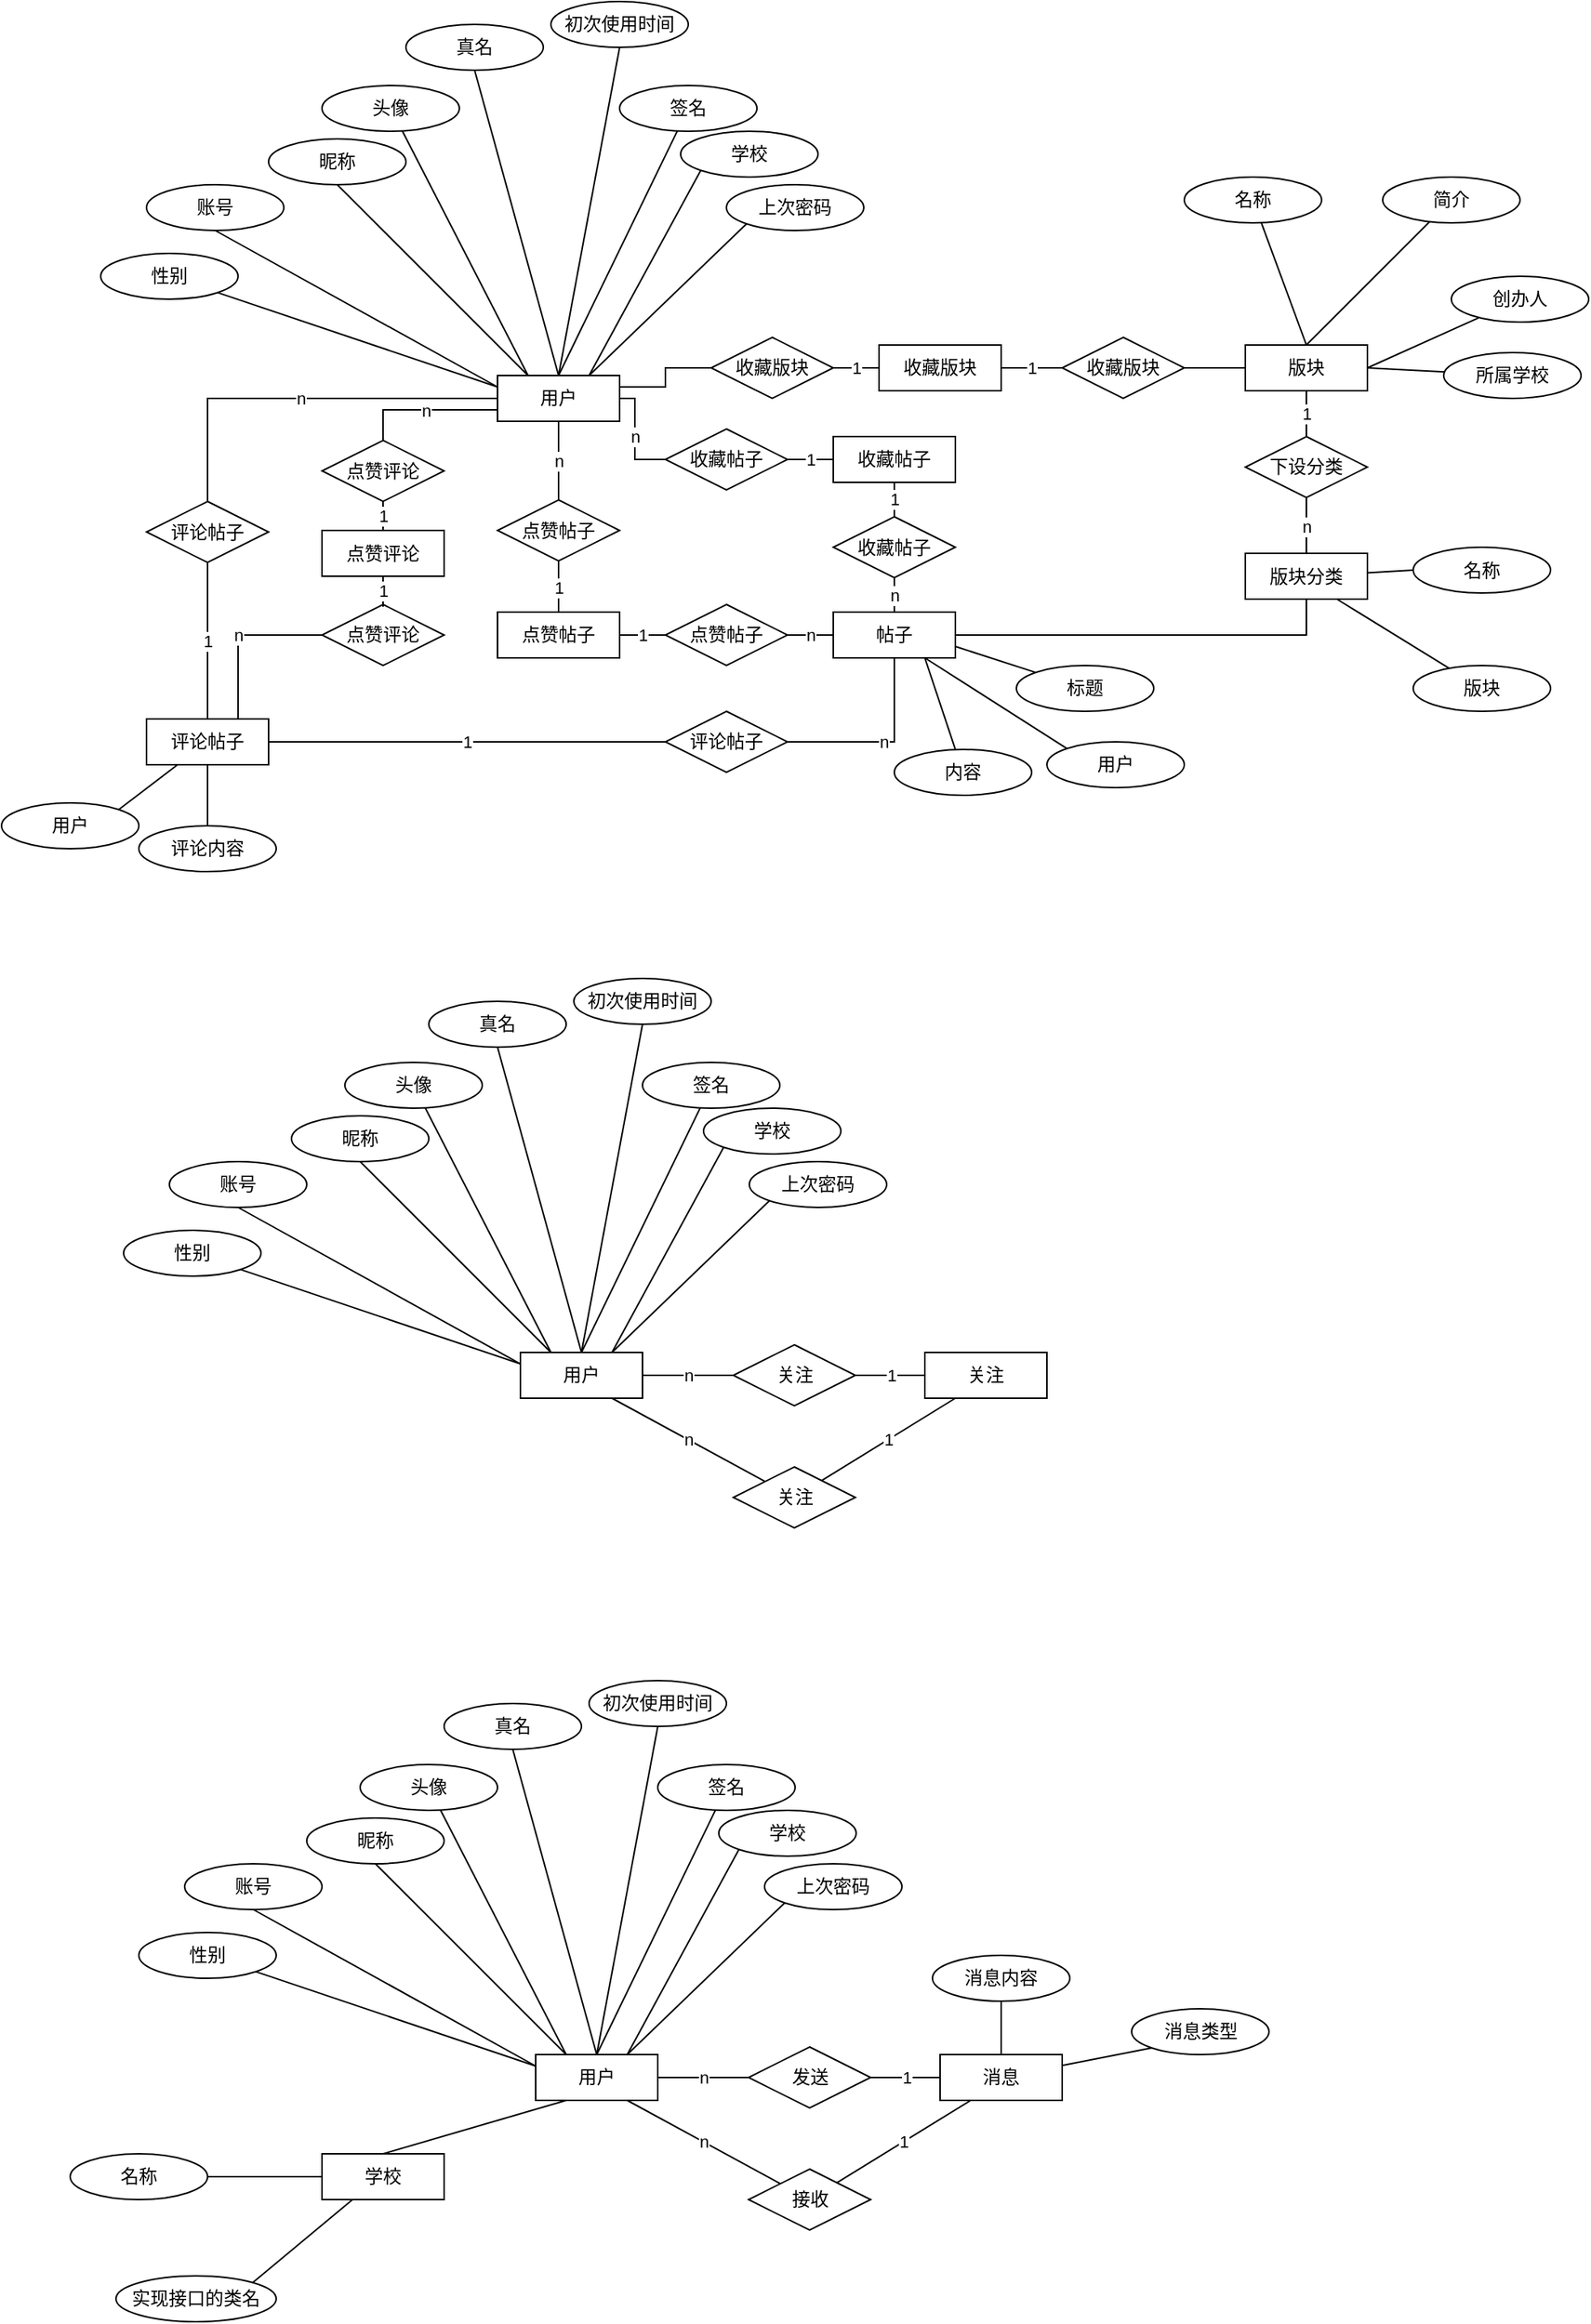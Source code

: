 <mxfile version="10.6.9" type="github"><diagram name="Page-1" id="ad52d381-51e7-2e0d-a935-2d0ddd2fd229"><mxGraphModel dx="1224" dy="1613" grid="1" gridSize="10" guides="1" tooltips="1" connect="1" arrows="1" fold="1" page="1" pageScale="1" pageWidth="1100" pageHeight="850" background="#ffffff" math="0" shadow="0"><root><mxCell id="0"/><mxCell id="1" parent="0"/><mxCell id="YHrxvoKXuouvBhaoCfWA-26" value="n&lt;br&gt;" style="edgeStyle=orthogonalEdgeStyle;rounded=0;orthogonalLoop=1;jettySize=auto;html=1;entryX=0.5;entryY=0;entryDx=0;entryDy=0;endArrow=none;endFill=0;" edge="1" parent="1" source="YHrxvoKXuouvBhaoCfWA-1" target="YHrxvoKXuouvBhaoCfWA-13"><mxGeometry relative="1" as="geometry"/></mxCell><mxCell id="YHrxvoKXuouvBhaoCfWA-28" value="n" style="edgeStyle=orthogonalEdgeStyle;rounded=0;orthogonalLoop=1;jettySize=auto;html=1;entryX=0.5;entryY=0;entryDx=0;entryDy=0;endArrow=none;endFill=0;" edge="1" parent="1" source="YHrxvoKXuouvBhaoCfWA-1" target="YHrxvoKXuouvBhaoCfWA-27"><mxGeometry relative="1" as="geometry"/></mxCell><mxCell id="YHrxvoKXuouvBhaoCfWA-46" value="n" style="edgeStyle=orthogonalEdgeStyle;rounded=0;orthogonalLoop=1;jettySize=auto;html=1;exitX=0;exitY=0.75;exitDx=0;exitDy=0;endArrow=none;endFill=0;" edge="1" parent="1" source="YHrxvoKXuouvBhaoCfWA-1" target="YHrxvoKXuouvBhaoCfWA-45"><mxGeometry relative="1" as="geometry"/></mxCell><mxCell id="YHrxvoKXuouvBhaoCfWA-57" style="edgeStyle=orthogonalEdgeStyle;rounded=0;orthogonalLoop=1;jettySize=auto;html=1;exitX=1;exitY=0.25;exitDx=0;exitDy=0;entryX=0;entryY=0.5;entryDx=0;entryDy=0;endArrow=none;endFill=0;" edge="1" parent="1" source="YHrxvoKXuouvBhaoCfWA-1" target="YHrxvoKXuouvBhaoCfWA-9"><mxGeometry relative="1" as="geometry"/></mxCell><mxCell id="YHrxvoKXuouvBhaoCfWA-65" style="rounded=0;orthogonalLoop=1;jettySize=auto;html=1;exitX=0;exitY=0.25;exitDx=0;exitDy=0;entryX=0.5;entryY=1;entryDx=0;entryDy=0;endArrow=none;endFill=0;strokeColor=#000000;" edge="1" parent="1" source="YHrxvoKXuouvBhaoCfWA-1" target="YHrxvoKXuouvBhaoCfWA-2"><mxGeometry relative="1" as="geometry"/></mxCell><mxCell id="YHrxvoKXuouvBhaoCfWA-69" style="edgeStyle=none;rounded=0;orthogonalLoop=1;jettySize=auto;html=1;exitX=0.25;exitY=0;exitDx=0;exitDy=0;entryX=0.5;entryY=1;entryDx=0;entryDy=0;endArrow=none;endFill=0;strokeColor=#000000;" edge="1" parent="1" source="YHrxvoKXuouvBhaoCfWA-1" target="YHrxvoKXuouvBhaoCfWA-68"><mxGeometry relative="1" as="geometry"/></mxCell><mxCell id="YHrxvoKXuouvBhaoCfWA-71" style="edgeStyle=none;rounded=0;orthogonalLoop=1;jettySize=auto;html=1;exitX=0.5;exitY=0;exitDx=0;exitDy=0;entryX=0.5;entryY=1;entryDx=0;entryDy=0;endArrow=none;endFill=0;strokeColor=#000000;" edge="1" parent="1" source="YHrxvoKXuouvBhaoCfWA-1" target="YHrxvoKXuouvBhaoCfWA-70"><mxGeometry relative="1" as="geometry"/></mxCell><mxCell id="YHrxvoKXuouvBhaoCfWA-79" style="edgeStyle=none;rounded=0;orthogonalLoop=1;jettySize=auto;html=1;exitX=0.75;exitY=0;exitDx=0;exitDy=0;entryX=0;entryY=1;entryDx=0;entryDy=0;endArrow=none;endFill=0;strokeColor=#000000;" edge="1" parent="1" source="YHrxvoKXuouvBhaoCfWA-1" target="YHrxvoKXuouvBhaoCfWA-78"><mxGeometry relative="1" as="geometry"/></mxCell><mxCell id="YHrxvoKXuouvBhaoCfWA-84" style="edgeStyle=none;rounded=0;orthogonalLoop=1;jettySize=auto;html=1;exitX=0.5;exitY=0;exitDx=0;exitDy=0;entryX=0.5;entryY=1;entryDx=0;entryDy=0;endArrow=none;endFill=0;strokeColor=#000000;" edge="1" parent="1" source="YHrxvoKXuouvBhaoCfWA-1" target="YHrxvoKXuouvBhaoCfWA-83"><mxGeometry relative="1" as="geometry"/></mxCell><mxCell id="YHrxvoKXuouvBhaoCfWA-1" value="用户" style="rounded=0;whiteSpace=wrap;html=1;" vertex="1" parent="1"><mxGeometry x="355" y="-545" width="80" height="30" as="geometry"/></mxCell><mxCell id="YHrxvoKXuouvBhaoCfWA-2" value="账号" style="ellipse;whiteSpace=wrap;html=1;" vertex="1" parent="1"><mxGeometry x="125" y="-670" width="90" height="30" as="geometry"/></mxCell><mxCell id="YHrxvoKXuouvBhaoCfWA-60" style="edgeStyle=orthogonalEdgeStyle;rounded=0;orthogonalLoop=1;jettySize=auto;html=1;entryX=1;entryY=0.5;entryDx=0;entryDy=0;endArrow=none;endFill=0;" edge="1" parent="1" source="YHrxvoKXuouvBhaoCfWA-3" target="YHrxvoKXuouvBhaoCfWA-11"><mxGeometry relative="1" as="geometry"/></mxCell><mxCell id="YHrxvoKXuouvBhaoCfWA-63" value="1" style="edgeStyle=orthogonalEdgeStyle;rounded=0;orthogonalLoop=1;jettySize=auto;html=1;entryX=0.5;entryY=0;entryDx=0;entryDy=0;endArrow=none;endFill=0;" edge="1" parent="1" source="YHrxvoKXuouvBhaoCfWA-3" target="YHrxvoKXuouvBhaoCfWA-62"><mxGeometry relative="1" as="geometry"/></mxCell><mxCell id="YHrxvoKXuouvBhaoCfWA-3" value="版块" style="rounded=0;whiteSpace=wrap;html=1;" vertex="1" parent="1"><mxGeometry x="845" y="-565" width="80" height="30" as="geometry"/></mxCell><mxCell id="YHrxvoKXuouvBhaoCfWA-17" value="1" style="edgeStyle=orthogonalEdgeStyle;rounded=0;orthogonalLoop=1;jettySize=auto;html=1;exitX=1;exitY=0.5;exitDx=0;exitDy=0;entryX=0;entryY=0.5;entryDx=0;entryDy=0;endArrow=none;endFill=0;" edge="1" parent="1" source="YHrxvoKXuouvBhaoCfWA-4" target="YHrxvoKXuouvBhaoCfWA-11"><mxGeometry relative="1" as="geometry"/></mxCell><mxCell id="YHrxvoKXuouvBhaoCfWA-4" value="收藏版块" style="rounded=0;whiteSpace=wrap;html=1;" vertex="1" parent="1"><mxGeometry x="605" y="-565" width="80" height="30" as="geometry"/></mxCell><mxCell id="YHrxvoKXuouvBhaoCfWA-5" value="点赞帖子" style="rounded=0;whiteSpace=wrap;html=1;" vertex="1" parent="1"><mxGeometry x="355" y="-390" width="80" height="30" as="geometry"/></mxCell><mxCell id="YHrxvoKXuouvBhaoCfWA-20" style="edgeStyle=orthogonalEdgeStyle;rounded=0;orthogonalLoop=1;jettySize=auto;html=1;exitX=1;exitY=0.5;exitDx=0;exitDy=0;entryX=0.5;entryY=1;entryDx=0;entryDy=0;endArrow=none;endFill=0;" edge="1" parent="1" source="YHrxvoKXuouvBhaoCfWA-6" target="YHrxvoKXuouvBhaoCfWA-7"><mxGeometry relative="1" as="geometry"/></mxCell><mxCell id="YHrxvoKXuouvBhaoCfWA-99" style="edgeStyle=none;rounded=0;orthogonalLoop=1;jettySize=auto;html=1;exitX=0.75;exitY=1;exitDx=0;exitDy=0;entryX=0;entryY=0;entryDx=0;entryDy=0;endArrow=none;endFill=0;strokeColor=#000000;" edge="1" parent="1" source="YHrxvoKXuouvBhaoCfWA-6" target="YHrxvoKXuouvBhaoCfWA-98"><mxGeometry relative="1" as="geometry"/></mxCell><mxCell id="YHrxvoKXuouvBhaoCfWA-6" value="帖子" style="rounded=0;whiteSpace=wrap;html=1;" vertex="1" parent="1"><mxGeometry x="575" y="-390" width="80" height="30" as="geometry"/></mxCell><mxCell id="YHrxvoKXuouvBhaoCfWA-64" value="n" style="edgeStyle=orthogonalEdgeStyle;rounded=0;orthogonalLoop=1;jettySize=auto;html=1;entryX=0.5;entryY=1;entryDx=0;entryDy=0;endArrow=none;endFill=0;" edge="1" parent="1" source="YHrxvoKXuouvBhaoCfWA-7" target="YHrxvoKXuouvBhaoCfWA-62"><mxGeometry relative="1" as="geometry"/></mxCell><mxCell id="YHrxvoKXuouvBhaoCfWA-91" style="edgeStyle=none;rounded=0;orthogonalLoop=1;jettySize=auto;html=1;entryX=0;entryY=0.5;entryDx=0;entryDy=0;endArrow=none;endFill=0;strokeColor=#000000;" edge="1" parent="1" source="YHrxvoKXuouvBhaoCfWA-7" target="YHrxvoKXuouvBhaoCfWA-90"><mxGeometry relative="1" as="geometry"/></mxCell><mxCell id="YHrxvoKXuouvBhaoCfWA-7" value="版块分类" style="rounded=0;whiteSpace=wrap;html=1;" vertex="1" parent="1"><mxGeometry x="845" y="-428.5" width="80" height="30" as="geometry"/></mxCell><mxCell id="YHrxvoKXuouvBhaoCfWA-16" value="1" style="edgeStyle=orthogonalEdgeStyle;rounded=0;orthogonalLoop=1;jettySize=auto;html=1;entryX=0;entryY=0.5;entryDx=0;entryDy=0;endArrow=none;endFill=0;" edge="1" parent="1" source="YHrxvoKXuouvBhaoCfWA-9" target="YHrxvoKXuouvBhaoCfWA-4"><mxGeometry relative="1" as="geometry"/></mxCell><mxCell id="YHrxvoKXuouvBhaoCfWA-9" value="收藏版块" style="rhombus;whiteSpace=wrap;html=1;" vertex="1" parent="1"><mxGeometry x="495" y="-570" width="80" height="40" as="geometry"/></mxCell><mxCell id="YHrxvoKXuouvBhaoCfWA-11" value="收藏版块" style="rhombus;whiteSpace=wrap;html=1;" vertex="1" parent="1"><mxGeometry x="725" y="-570" width="80" height="40" as="geometry"/></mxCell><mxCell id="YHrxvoKXuouvBhaoCfWA-25" value="1" style="edgeStyle=orthogonalEdgeStyle;rounded=0;orthogonalLoop=1;jettySize=auto;html=1;exitX=0.5;exitY=1;exitDx=0;exitDy=0;entryX=0.5;entryY=0;entryDx=0;entryDy=0;endArrow=none;endFill=0;" edge="1" parent="1" source="YHrxvoKXuouvBhaoCfWA-13" target="YHrxvoKXuouvBhaoCfWA-5"><mxGeometry relative="1" as="geometry"/></mxCell><mxCell id="YHrxvoKXuouvBhaoCfWA-13" value="点赞帖子" style="rhombus;whiteSpace=wrap;html=1;" vertex="1" parent="1"><mxGeometry x="355" y="-463.5" width="80" height="40" as="geometry"/></mxCell><mxCell id="YHrxvoKXuouvBhaoCfWA-21" value="n" style="edgeStyle=orthogonalEdgeStyle;rounded=0;orthogonalLoop=1;jettySize=auto;html=1;exitX=1;exitY=0.5;exitDx=0;exitDy=0;entryX=0;entryY=0.5;entryDx=0;entryDy=0;endArrow=none;endFill=0;" edge="1" parent="1" source="YHrxvoKXuouvBhaoCfWA-14" target="YHrxvoKXuouvBhaoCfWA-6"><mxGeometry relative="1" as="geometry"/></mxCell><mxCell id="YHrxvoKXuouvBhaoCfWA-22" value="1&lt;br&gt;" style="edgeStyle=orthogonalEdgeStyle;rounded=0;orthogonalLoop=1;jettySize=auto;html=1;exitX=0;exitY=0.5;exitDx=0;exitDy=0;entryX=1;entryY=0.5;entryDx=0;entryDy=0;endArrow=none;endFill=0;" edge="1" parent="1" source="YHrxvoKXuouvBhaoCfWA-14" target="YHrxvoKXuouvBhaoCfWA-5"><mxGeometry relative="1" as="geometry"/></mxCell><mxCell id="YHrxvoKXuouvBhaoCfWA-14" value="点赞帖子" style="rhombus;whiteSpace=wrap;html=1;" vertex="1" parent="1"><mxGeometry x="465" y="-395" width="80" height="40" as="geometry"/></mxCell><mxCell id="YHrxvoKXuouvBhaoCfWA-38" value="1" style="edgeStyle=orthogonalEdgeStyle;rounded=0;orthogonalLoop=1;jettySize=auto;html=1;endArrow=none;endFill=0;" edge="1" parent="1" source="YHrxvoKXuouvBhaoCfWA-27" target="YHrxvoKXuouvBhaoCfWA-37"><mxGeometry relative="1" as="geometry"/></mxCell><mxCell id="YHrxvoKXuouvBhaoCfWA-27" value="评论帖子" style="rhombus;whiteSpace=wrap;html=1;" vertex="1" parent="1"><mxGeometry x="125" y="-462.5" width="80" height="40" as="geometry"/></mxCell><mxCell id="YHrxvoKXuouvBhaoCfWA-41" value="n" style="edgeStyle=orthogonalEdgeStyle;rounded=0;orthogonalLoop=1;jettySize=auto;html=1;exitX=0;exitY=0.5;exitDx=0;exitDy=0;entryX=1;entryY=0.5;entryDx=0;entryDy=0;endArrow=none;endFill=0;" edge="1" parent="1" source="YHrxvoKXuouvBhaoCfWA-33" target="YHrxvoKXuouvBhaoCfWA-1"><mxGeometry relative="1" as="geometry"/></mxCell><mxCell id="YHrxvoKXuouvBhaoCfWA-42" value="1" style="edgeStyle=orthogonalEdgeStyle;rounded=0;orthogonalLoop=1;jettySize=auto;html=1;entryX=0;entryY=0.5;entryDx=0;entryDy=0;endArrow=none;endFill=0;" edge="1" parent="1" source="YHrxvoKXuouvBhaoCfWA-33" target="YHrxvoKXuouvBhaoCfWA-34"><mxGeometry relative="1" as="geometry"/></mxCell><mxCell id="YHrxvoKXuouvBhaoCfWA-33" value="收藏帖子" style="rhombus;whiteSpace=wrap;html=1;" vertex="1" parent="1"><mxGeometry x="465" y="-510" width="80" height="40" as="geometry"/></mxCell><mxCell id="YHrxvoKXuouvBhaoCfWA-43" value="1" style="edgeStyle=orthogonalEdgeStyle;rounded=0;orthogonalLoop=1;jettySize=auto;html=1;entryX=0.5;entryY=0;entryDx=0;entryDy=0;endArrow=none;endFill=0;" edge="1" parent="1" source="YHrxvoKXuouvBhaoCfWA-34" target="YHrxvoKXuouvBhaoCfWA-35"><mxGeometry relative="1" as="geometry"/></mxCell><mxCell id="YHrxvoKXuouvBhaoCfWA-34" value="收藏帖子" style="rounded=0;whiteSpace=wrap;html=1;" vertex="1" parent="1"><mxGeometry x="575" y="-505" width="80" height="30" as="geometry"/></mxCell><mxCell id="YHrxvoKXuouvBhaoCfWA-44" value="n" style="edgeStyle=orthogonalEdgeStyle;rounded=0;orthogonalLoop=1;jettySize=auto;html=1;entryX=0.5;entryY=0;entryDx=0;entryDy=0;endArrow=none;endFill=0;" edge="1" parent="1" source="YHrxvoKXuouvBhaoCfWA-35" target="YHrxvoKXuouvBhaoCfWA-6"><mxGeometry relative="1" as="geometry"/></mxCell><mxCell id="YHrxvoKXuouvBhaoCfWA-35" value="收藏帖子" style="rhombus;whiteSpace=wrap;html=1;" vertex="1" parent="1"><mxGeometry x="575" y="-452.5" width="80" height="40" as="geometry"/></mxCell><mxCell id="YHrxvoKXuouvBhaoCfWA-40" value="n" style="edgeStyle=orthogonalEdgeStyle;rounded=0;orthogonalLoop=1;jettySize=auto;html=1;entryX=0.5;entryY=1;entryDx=0;entryDy=0;endArrow=none;endFill=0;" edge="1" parent="1" source="YHrxvoKXuouvBhaoCfWA-36" target="YHrxvoKXuouvBhaoCfWA-6"><mxGeometry relative="1" as="geometry"/></mxCell><mxCell id="YHrxvoKXuouvBhaoCfWA-36" value="评论帖子" style="rhombus;whiteSpace=wrap;html=1;" vertex="1" parent="1"><mxGeometry x="465" y="-325" width="80" height="40" as="geometry"/></mxCell><mxCell id="YHrxvoKXuouvBhaoCfWA-39" value="1" style="edgeStyle=orthogonalEdgeStyle;rounded=0;orthogonalLoop=1;jettySize=auto;html=1;entryX=0;entryY=0.5;entryDx=0;entryDy=0;endArrow=none;endFill=0;" edge="1" parent="1" source="YHrxvoKXuouvBhaoCfWA-37" target="YHrxvoKXuouvBhaoCfWA-36"><mxGeometry relative="1" as="geometry"/></mxCell><mxCell id="YHrxvoKXuouvBhaoCfWA-101" style="edgeStyle=none;rounded=0;orthogonalLoop=1;jettySize=auto;html=1;entryX=0.5;entryY=0;entryDx=0;entryDy=0;endArrow=none;endFill=0;strokeColor=#000000;" edge="1" parent="1" source="YHrxvoKXuouvBhaoCfWA-37" target="YHrxvoKXuouvBhaoCfWA-100"><mxGeometry relative="1" as="geometry"/></mxCell><mxCell id="YHrxvoKXuouvBhaoCfWA-107" style="edgeStyle=none;rounded=0;orthogonalLoop=1;jettySize=auto;html=1;entryX=1;entryY=0;entryDx=0;entryDy=0;endArrow=none;endFill=0;strokeColor=#000000;" edge="1" parent="1" source="YHrxvoKXuouvBhaoCfWA-37" target="YHrxvoKXuouvBhaoCfWA-106"><mxGeometry relative="1" as="geometry"/></mxCell><mxCell id="YHrxvoKXuouvBhaoCfWA-37" value="评论帖子" style="rounded=0;whiteSpace=wrap;html=1;" vertex="1" parent="1"><mxGeometry x="125" y="-320" width="80" height="30" as="geometry"/></mxCell><mxCell id="YHrxvoKXuouvBhaoCfWA-53" value="1" style="edgeStyle=orthogonalEdgeStyle;rounded=0;orthogonalLoop=1;jettySize=auto;html=1;entryX=0.5;entryY=0;entryDx=0;entryDy=0;endArrow=none;endFill=0;" edge="1" parent="1" source="YHrxvoKXuouvBhaoCfWA-45" target="YHrxvoKXuouvBhaoCfWA-49"><mxGeometry relative="1" as="geometry"/></mxCell><mxCell id="YHrxvoKXuouvBhaoCfWA-45" value="点赞评论" style="rhombus;whiteSpace=wrap;html=1;" vertex="1" parent="1"><mxGeometry x="240" y="-502.5" width="80" height="40" as="geometry"/></mxCell><mxCell id="YHrxvoKXuouvBhaoCfWA-55" value="n" style="edgeStyle=orthogonalEdgeStyle;rounded=0;orthogonalLoop=1;jettySize=auto;html=1;entryX=0.75;entryY=0;entryDx=0;entryDy=0;endArrow=none;endFill=0;" edge="1" parent="1" source="YHrxvoKXuouvBhaoCfWA-47" target="YHrxvoKXuouvBhaoCfWA-37"><mxGeometry relative="1" as="geometry"/></mxCell><mxCell id="YHrxvoKXuouvBhaoCfWA-47" value="点赞评论" style="rhombus;whiteSpace=wrap;html=1;" vertex="1" parent="1"><mxGeometry x="240" y="-395" width="80" height="40" as="geometry"/></mxCell><mxCell id="YHrxvoKXuouvBhaoCfWA-52" value="1" style="edgeStyle=orthogonalEdgeStyle;rounded=0;orthogonalLoop=1;jettySize=auto;html=1;entryX=0.5;entryY=0;entryDx=0;entryDy=0;endArrow=none;endFill=0;" edge="1" parent="1" source="YHrxvoKXuouvBhaoCfWA-49" target="YHrxvoKXuouvBhaoCfWA-47"><mxGeometry relative="1" as="geometry"/></mxCell><mxCell id="YHrxvoKXuouvBhaoCfWA-49" value="点赞评论" style="rounded=0;whiteSpace=wrap;html=1;" vertex="1" parent="1"><mxGeometry x="240" y="-443.5" width="80" height="30" as="geometry"/></mxCell><mxCell id="YHrxvoKXuouvBhaoCfWA-62" value="下设分类" style="rhombus;whiteSpace=wrap;html=1;" vertex="1" parent="1"><mxGeometry x="845" y="-505" width="80" height="40" as="geometry"/></mxCell><mxCell id="YHrxvoKXuouvBhaoCfWA-68" value="昵称" style="ellipse;whiteSpace=wrap;html=1;" vertex="1" parent="1"><mxGeometry x="205" y="-700" width="90" height="30" as="geometry"/></mxCell><mxCell id="YHrxvoKXuouvBhaoCfWA-70" value="真名" style="ellipse;whiteSpace=wrap;html=1;" vertex="1" parent="1"><mxGeometry x="295" y="-775" width="90" height="30" as="geometry"/></mxCell><mxCell id="YHrxvoKXuouvBhaoCfWA-73" style="edgeStyle=none;rounded=0;orthogonalLoop=1;jettySize=auto;html=1;entryX=0;entryY=0.25;entryDx=0;entryDy=0;endArrow=none;endFill=0;strokeColor=#000000;" edge="1" parent="1" source="YHrxvoKXuouvBhaoCfWA-72" target="YHrxvoKXuouvBhaoCfWA-1"><mxGeometry relative="1" as="geometry"/></mxCell><mxCell id="YHrxvoKXuouvBhaoCfWA-72" value="性别" style="ellipse;whiteSpace=wrap;html=1;" vertex="1" parent="1"><mxGeometry x="95" y="-625" width="90" height="30" as="geometry"/></mxCell><mxCell id="YHrxvoKXuouvBhaoCfWA-75" style="edgeStyle=none;rounded=0;orthogonalLoop=1;jettySize=auto;html=1;entryX=0.25;entryY=0;entryDx=0;entryDy=0;endArrow=none;endFill=0;strokeColor=#000000;" edge="1" parent="1" source="YHrxvoKXuouvBhaoCfWA-74" target="YHrxvoKXuouvBhaoCfWA-1"><mxGeometry relative="1" as="geometry"/></mxCell><mxCell id="YHrxvoKXuouvBhaoCfWA-74" value="头像" style="ellipse;whiteSpace=wrap;html=1;" vertex="1" parent="1"><mxGeometry x="240" y="-735" width="90" height="30" as="geometry"/></mxCell><mxCell id="YHrxvoKXuouvBhaoCfWA-77" style="edgeStyle=none;rounded=0;orthogonalLoop=1;jettySize=auto;html=1;endArrow=none;endFill=0;strokeColor=#000000;entryX=0.5;entryY=0;entryDx=0;entryDy=0;" edge="1" parent="1" source="YHrxvoKXuouvBhaoCfWA-76" target="YHrxvoKXuouvBhaoCfWA-1"><mxGeometry relative="1" as="geometry"/></mxCell><mxCell id="YHrxvoKXuouvBhaoCfWA-76" value="签名" style="ellipse;whiteSpace=wrap;html=1;" vertex="1" parent="1"><mxGeometry x="435" y="-735" width="90" height="30" as="geometry"/></mxCell><mxCell id="YHrxvoKXuouvBhaoCfWA-78" value="学校" style="ellipse;whiteSpace=wrap;html=1;" vertex="1" parent="1"><mxGeometry x="475" y="-705" width="90" height="30" as="geometry"/></mxCell><mxCell id="YHrxvoKXuouvBhaoCfWA-82" style="edgeStyle=none;rounded=0;orthogonalLoop=1;jettySize=auto;html=1;exitX=0;exitY=1;exitDx=0;exitDy=0;entryX=0.75;entryY=0;entryDx=0;entryDy=0;endArrow=none;endFill=0;strokeColor=#000000;" edge="1" parent="1" source="YHrxvoKXuouvBhaoCfWA-80" target="YHrxvoKXuouvBhaoCfWA-1"><mxGeometry relative="1" as="geometry"/></mxCell><mxCell id="YHrxvoKXuouvBhaoCfWA-80" value="上次密码" style="ellipse;whiteSpace=wrap;html=1;" vertex="1" parent="1"><mxGeometry x="505" y="-670" width="90" height="30" as="geometry"/></mxCell><mxCell id="YHrxvoKXuouvBhaoCfWA-83" value="初次使用时间" style="ellipse;whiteSpace=wrap;html=1;" vertex="1" parent="1"><mxGeometry x="390" y="-790" width="90" height="30" as="geometry"/></mxCell><mxCell id="YHrxvoKXuouvBhaoCfWA-86" style="edgeStyle=none;rounded=0;orthogonalLoop=1;jettySize=auto;html=1;entryX=0.5;entryY=0;entryDx=0;entryDy=0;endArrow=none;endFill=0;strokeColor=#000000;" edge="1" parent="1" source="YHrxvoKXuouvBhaoCfWA-85" target="YHrxvoKXuouvBhaoCfWA-3"><mxGeometry relative="1" as="geometry"/></mxCell><mxCell id="YHrxvoKXuouvBhaoCfWA-85" value="名称" style="ellipse;whiteSpace=wrap;html=1;" vertex="1" parent="1"><mxGeometry x="805" y="-675" width="90" height="30" as="geometry"/></mxCell><mxCell id="YHrxvoKXuouvBhaoCfWA-89" style="edgeStyle=none;rounded=0;orthogonalLoop=1;jettySize=auto;html=1;entryX=0.5;entryY=0;entryDx=0;entryDy=0;endArrow=none;endFill=0;strokeColor=#000000;" edge="1" parent="1" source="YHrxvoKXuouvBhaoCfWA-88" target="YHrxvoKXuouvBhaoCfWA-3"><mxGeometry relative="1" as="geometry"/></mxCell><mxCell id="YHrxvoKXuouvBhaoCfWA-88" value="简介" style="ellipse;whiteSpace=wrap;html=1;" vertex="1" parent="1"><mxGeometry x="935" y="-675" width="90" height="30" as="geometry"/></mxCell><mxCell id="YHrxvoKXuouvBhaoCfWA-90" value="名称" style="ellipse;whiteSpace=wrap;html=1;" vertex="1" parent="1"><mxGeometry x="955" y="-432.5" width="90" height="30" as="geometry"/></mxCell><mxCell id="YHrxvoKXuouvBhaoCfWA-93" style="edgeStyle=none;rounded=0;orthogonalLoop=1;jettySize=auto;html=1;entryX=0.75;entryY=1;entryDx=0;entryDy=0;endArrow=none;endFill=0;strokeColor=#000000;" edge="1" parent="1" source="YHrxvoKXuouvBhaoCfWA-92" target="YHrxvoKXuouvBhaoCfWA-7"><mxGeometry relative="1" as="geometry"/></mxCell><mxCell id="YHrxvoKXuouvBhaoCfWA-92" value="版块" style="ellipse;whiteSpace=wrap;html=1;" vertex="1" parent="1"><mxGeometry x="955" y="-355" width="90" height="30" as="geometry"/></mxCell><mxCell id="YHrxvoKXuouvBhaoCfWA-95" style="edgeStyle=none;rounded=0;orthogonalLoop=1;jettySize=auto;html=1;entryX=1;entryY=0.75;entryDx=0;entryDy=0;endArrow=none;endFill=0;strokeColor=#000000;" edge="1" parent="1" source="YHrxvoKXuouvBhaoCfWA-94" target="YHrxvoKXuouvBhaoCfWA-6"><mxGeometry relative="1" as="geometry"/></mxCell><mxCell id="YHrxvoKXuouvBhaoCfWA-94" value="标题" style="ellipse;whiteSpace=wrap;html=1;" vertex="1" parent="1"><mxGeometry x="695" y="-355" width="90" height="30" as="geometry"/></mxCell><mxCell id="YHrxvoKXuouvBhaoCfWA-97" style="edgeStyle=none;rounded=0;orthogonalLoop=1;jettySize=auto;html=1;entryX=0.75;entryY=1;entryDx=0;entryDy=0;endArrow=none;endFill=0;strokeColor=#000000;" edge="1" parent="1" source="YHrxvoKXuouvBhaoCfWA-96" target="YHrxvoKXuouvBhaoCfWA-6"><mxGeometry relative="1" as="geometry"/></mxCell><mxCell id="YHrxvoKXuouvBhaoCfWA-96" value="内容" style="ellipse;whiteSpace=wrap;html=1;" vertex="1" parent="1"><mxGeometry x="615" y="-300" width="90" height="30" as="geometry"/></mxCell><mxCell id="YHrxvoKXuouvBhaoCfWA-98" value="用户" style="ellipse;whiteSpace=wrap;html=1;" vertex="1" parent="1"><mxGeometry x="715" y="-305" width="90" height="30" as="geometry"/></mxCell><mxCell id="YHrxvoKXuouvBhaoCfWA-100" value="评论内容" style="ellipse;whiteSpace=wrap;html=1;" vertex="1" parent="1"><mxGeometry x="120" y="-250" width="90" height="30" as="geometry"/></mxCell><mxCell id="YHrxvoKXuouvBhaoCfWA-103" style="edgeStyle=none;rounded=0;orthogonalLoop=1;jettySize=auto;html=1;entryX=1;entryY=0.5;entryDx=0;entryDy=0;endArrow=none;endFill=0;strokeColor=#000000;" edge="1" parent="1" source="YHrxvoKXuouvBhaoCfWA-102" target="YHrxvoKXuouvBhaoCfWA-3"><mxGeometry relative="1" as="geometry"/></mxCell><mxCell id="YHrxvoKXuouvBhaoCfWA-102" value="创办人" style="ellipse;whiteSpace=wrap;html=1;" vertex="1" parent="1"><mxGeometry x="980" y="-610" width="90" height="30" as="geometry"/></mxCell><mxCell id="YHrxvoKXuouvBhaoCfWA-105" style="edgeStyle=none;rounded=0;orthogonalLoop=1;jettySize=auto;html=1;entryX=1;entryY=0.5;entryDx=0;entryDy=0;endArrow=none;endFill=0;strokeColor=#000000;" edge="1" parent="1" source="YHrxvoKXuouvBhaoCfWA-104" target="YHrxvoKXuouvBhaoCfWA-3"><mxGeometry relative="1" as="geometry"/></mxCell><mxCell id="YHrxvoKXuouvBhaoCfWA-104" value="所属学校" style="ellipse;whiteSpace=wrap;html=1;" vertex="1" parent="1"><mxGeometry x="975" y="-560" width="90" height="30" as="geometry"/></mxCell><mxCell id="YHrxvoKXuouvBhaoCfWA-106" value="用户" style="ellipse;whiteSpace=wrap;html=1;" vertex="1" parent="1"><mxGeometry x="30" y="-265" width="90" height="30" as="geometry"/></mxCell><mxCell id="YHrxvoKXuouvBhaoCfWA-153" style="rounded=0;orthogonalLoop=1;jettySize=auto;html=1;exitX=0;exitY=0.25;exitDx=0;exitDy=0;entryX=0.5;entryY=1;entryDx=0;entryDy=0;endArrow=none;endFill=0;strokeColor=#000000;" edge="1" parent="1" source="YHrxvoKXuouvBhaoCfWA-158" target="YHrxvoKXuouvBhaoCfWA-159"><mxGeometry relative="1" as="geometry"/></mxCell><mxCell id="YHrxvoKXuouvBhaoCfWA-154" style="edgeStyle=none;rounded=0;orthogonalLoop=1;jettySize=auto;html=1;exitX=0.25;exitY=0;exitDx=0;exitDy=0;entryX=0.5;entryY=1;entryDx=0;entryDy=0;endArrow=none;endFill=0;strokeColor=#000000;" edge="1" parent="1" source="YHrxvoKXuouvBhaoCfWA-158" target="YHrxvoKXuouvBhaoCfWA-178"><mxGeometry relative="1" as="geometry"/></mxCell><mxCell id="YHrxvoKXuouvBhaoCfWA-155" style="edgeStyle=none;rounded=0;orthogonalLoop=1;jettySize=auto;html=1;exitX=0.5;exitY=0;exitDx=0;exitDy=0;entryX=0.5;entryY=1;entryDx=0;entryDy=0;endArrow=none;endFill=0;strokeColor=#000000;" edge="1" parent="1" source="YHrxvoKXuouvBhaoCfWA-158" target="YHrxvoKXuouvBhaoCfWA-179"><mxGeometry relative="1" as="geometry"/></mxCell><mxCell id="YHrxvoKXuouvBhaoCfWA-156" style="edgeStyle=none;rounded=0;orthogonalLoop=1;jettySize=auto;html=1;exitX=0.75;exitY=0;exitDx=0;exitDy=0;entryX=0;entryY=1;entryDx=0;entryDy=0;endArrow=none;endFill=0;strokeColor=#000000;" edge="1" parent="1" source="YHrxvoKXuouvBhaoCfWA-158" target="YHrxvoKXuouvBhaoCfWA-186"><mxGeometry relative="1" as="geometry"/></mxCell><mxCell id="YHrxvoKXuouvBhaoCfWA-157" style="edgeStyle=none;rounded=0;orthogonalLoop=1;jettySize=auto;html=1;exitX=0.5;exitY=0;exitDx=0;exitDy=0;entryX=0.5;entryY=1;entryDx=0;entryDy=0;endArrow=none;endFill=0;strokeColor=#000000;" edge="1" parent="1" source="YHrxvoKXuouvBhaoCfWA-158" target="YHrxvoKXuouvBhaoCfWA-189"><mxGeometry relative="1" as="geometry"/></mxCell><mxCell id="YHrxvoKXuouvBhaoCfWA-192" value="n" style="edgeStyle=none;rounded=0;orthogonalLoop=1;jettySize=auto;html=1;entryX=0;entryY=0.5;entryDx=0;entryDy=0;endArrow=none;endFill=0;strokeColor=#000000;" edge="1" parent="1" source="YHrxvoKXuouvBhaoCfWA-158" target="YHrxvoKXuouvBhaoCfWA-191"><mxGeometry relative="1" as="geometry"/></mxCell><mxCell id="YHrxvoKXuouvBhaoCfWA-158" value="用户" style="rounded=0;whiteSpace=wrap;html=1;" vertex="1" parent="1"><mxGeometry x="370" y="95" width="80" height="30" as="geometry"/></mxCell><mxCell id="YHrxvoKXuouvBhaoCfWA-159" value="账号" style="ellipse;whiteSpace=wrap;html=1;" vertex="1" parent="1"><mxGeometry x="140" y="-30" width="90" height="30" as="geometry"/></mxCell><mxCell id="YHrxvoKXuouvBhaoCfWA-178" value="昵称" style="ellipse;whiteSpace=wrap;html=1;" vertex="1" parent="1"><mxGeometry x="220" y="-60" width="90" height="30" as="geometry"/></mxCell><mxCell id="YHrxvoKXuouvBhaoCfWA-179" value="真名" style="ellipse;whiteSpace=wrap;html=1;" vertex="1" parent="1"><mxGeometry x="310" y="-135" width="90" height="30" as="geometry"/></mxCell><mxCell id="YHrxvoKXuouvBhaoCfWA-180" style="edgeStyle=none;rounded=0;orthogonalLoop=1;jettySize=auto;html=1;entryX=0;entryY=0.25;entryDx=0;entryDy=0;endArrow=none;endFill=0;strokeColor=#000000;" edge="1" parent="1" source="YHrxvoKXuouvBhaoCfWA-181" target="YHrxvoKXuouvBhaoCfWA-158"><mxGeometry relative="1" as="geometry"/></mxCell><mxCell id="YHrxvoKXuouvBhaoCfWA-181" value="性别" style="ellipse;whiteSpace=wrap;html=1;" vertex="1" parent="1"><mxGeometry x="110" y="15" width="90" height="30" as="geometry"/></mxCell><mxCell id="YHrxvoKXuouvBhaoCfWA-182" style="edgeStyle=none;rounded=0;orthogonalLoop=1;jettySize=auto;html=1;entryX=0.25;entryY=0;entryDx=0;entryDy=0;endArrow=none;endFill=0;strokeColor=#000000;" edge="1" parent="1" source="YHrxvoKXuouvBhaoCfWA-183" target="YHrxvoKXuouvBhaoCfWA-158"><mxGeometry relative="1" as="geometry"/></mxCell><mxCell id="YHrxvoKXuouvBhaoCfWA-183" value="头像" style="ellipse;whiteSpace=wrap;html=1;" vertex="1" parent="1"><mxGeometry x="255" y="-95" width="90" height="30" as="geometry"/></mxCell><mxCell id="YHrxvoKXuouvBhaoCfWA-184" style="edgeStyle=none;rounded=0;orthogonalLoop=1;jettySize=auto;html=1;endArrow=none;endFill=0;strokeColor=#000000;entryX=0.5;entryY=0;entryDx=0;entryDy=0;" edge="1" parent="1" source="YHrxvoKXuouvBhaoCfWA-185" target="YHrxvoKXuouvBhaoCfWA-158"><mxGeometry relative="1" as="geometry"/></mxCell><mxCell id="YHrxvoKXuouvBhaoCfWA-185" value="签名" style="ellipse;whiteSpace=wrap;html=1;" vertex="1" parent="1"><mxGeometry x="450" y="-95" width="90" height="30" as="geometry"/></mxCell><mxCell id="YHrxvoKXuouvBhaoCfWA-186" value="学校" style="ellipse;whiteSpace=wrap;html=1;" vertex="1" parent="1"><mxGeometry x="490" y="-65" width="90" height="30" as="geometry"/></mxCell><mxCell id="YHrxvoKXuouvBhaoCfWA-187" style="edgeStyle=none;rounded=0;orthogonalLoop=1;jettySize=auto;html=1;exitX=0;exitY=1;exitDx=0;exitDy=0;entryX=0.75;entryY=0;entryDx=0;entryDy=0;endArrow=none;endFill=0;strokeColor=#000000;" edge="1" parent="1" source="YHrxvoKXuouvBhaoCfWA-188" target="YHrxvoKXuouvBhaoCfWA-158"><mxGeometry relative="1" as="geometry"/></mxCell><mxCell id="YHrxvoKXuouvBhaoCfWA-188" value="上次密码" style="ellipse;whiteSpace=wrap;html=1;" vertex="1" parent="1"><mxGeometry x="520" y="-30" width="90" height="30" as="geometry"/></mxCell><mxCell id="YHrxvoKXuouvBhaoCfWA-189" value="初次使用时间" style="ellipse;whiteSpace=wrap;html=1;" vertex="1" parent="1"><mxGeometry x="405" y="-150" width="90" height="30" as="geometry"/></mxCell><mxCell id="YHrxvoKXuouvBhaoCfWA-190" value="关注" style="rounded=0;whiteSpace=wrap;html=1;" vertex="1" parent="1"><mxGeometry x="635" y="95" width="80" height="30" as="geometry"/></mxCell><mxCell id="YHrxvoKXuouvBhaoCfWA-193" value="1" style="edgeStyle=none;rounded=0;orthogonalLoop=1;jettySize=auto;html=1;entryX=0;entryY=0.5;entryDx=0;entryDy=0;endArrow=none;endFill=0;strokeColor=#000000;" edge="1" parent="1" source="YHrxvoKXuouvBhaoCfWA-191" target="YHrxvoKXuouvBhaoCfWA-190"><mxGeometry relative="1" as="geometry"/></mxCell><mxCell id="YHrxvoKXuouvBhaoCfWA-191" value="关注" style="rhombus;whiteSpace=wrap;html=1;" vertex="1" parent="1"><mxGeometry x="509.5" y="90" width="80" height="40" as="geometry"/></mxCell><mxCell id="YHrxvoKXuouvBhaoCfWA-195" value="n" style="edgeStyle=none;rounded=0;orthogonalLoop=1;jettySize=auto;html=1;entryX=0.75;entryY=1;entryDx=0;entryDy=0;endArrow=none;endFill=0;strokeColor=#000000;" edge="1" parent="1" source="YHrxvoKXuouvBhaoCfWA-194" target="YHrxvoKXuouvBhaoCfWA-158"><mxGeometry relative="1" as="geometry"/></mxCell><mxCell id="YHrxvoKXuouvBhaoCfWA-196" value="1" style="edgeStyle=none;rounded=0;orthogonalLoop=1;jettySize=auto;html=1;entryX=0.25;entryY=1;entryDx=0;entryDy=0;endArrow=none;endFill=0;strokeColor=#000000;" edge="1" parent="1" source="YHrxvoKXuouvBhaoCfWA-194" target="YHrxvoKXuouvBhaoCfWA-190"><mxGeometry relative="1" as="geometry"/></mxCell><mxCell id="YHrxvoKXuouvBhaoCfWA-194" value="关注" style="rhombus;whiteSpace=wrap;html=1;" vertex="1" parent="1"><mxGeometry x="509.5" y="170" width="80" height="40" as="geometry"/></mxCell><mxCell id="YHrxvoKXuouvBhaoCfWA-197" style="rounded=0;orthogonalLoop=1;jettySize=auto;html=1;exitX=0;exitY=0.25;exitDx=0;exitDy=0;entryX=0.5;entryY=1;entryDx=0;entryDy=0;endArrow=none;endFill=0;strokeColor=#000000;" edge="1" parent="1" source="YHrxvoKXuouvBhaoCfWA-203" target="YHrxvoKXuouvBhaoCfWA-204"><mxGeometry relative="1" as="geometry"/></mxCell><mxCell id="YHrxvoKXuouvBhaoCfWA-198" style="edgeStyle=none;rounded=0;orthogonalLoop=1;jettySize=auto;html=1;exitX=0.25;exitY=0;exitDx=0;exitDy=0;entryX=0.5;entryY=1;entryDx=0;entryDy=0;endArrow=none;endFill=0;strokeColor=#000000;" edge="1" parent="1" source="YHrxvoKXuouvBhaoCfWA-203" target="YHrxvoKXuouvBhaoCfWA-205"><mxGeometry relative="1" as="geometry"/></mxCell><mxCell id="YHrxvoKXuouvBhaoCfWA-199" style="edgeStyle=none;rounded=0;orthogonalLoop=1;jettySize=auto;html=1;exitX=0.5;exitY=0;exitDx=0;exitDy=0;entryX=0.5;entryY=1;entryDx=0;entryDy=0;endArrow=none;endFill=0;strokeColor=#000000;" edge="1" parent="1" source="YHrxvoKXuouvBhaoCfWA-203" target="YHrxvoKXuouvBhaoCfWA-206"><mxGeometry relative="1" as="geometry"/></mxCell><mxCell id="YHrxvoKXuouvBhaoCfWA-200" style="edgeStyle=none;rounded=0;orthogonalLoop=1;jettySize=auto;html=1;exitX=0.75;exitY=0;exitDx=0;exitDy=0;entryX=0;entryY=1;entryDx=0;entryDy=0;endArrow=none;endFill=0;strokeColor=#000000;" edge="1" parent="1" source="YHrxvoKXuouvBhaoCfWA-203" target="YHrxvoKXuouvBhaoCfWA-213"><mxGeometry relative="1" as="geometry"/></mxCell><mxCell id="YHrxvoKXuouvBhaoCfWA-201" style="edgeStyle=none;rounded=0;orthogonalLoop=1;jettySize=auto;html=1;exitX=0.5;exitY=0;exitDx=0;exitDy=0;entryX=0.5;entryY=1;entryDx=0;entryDy=0;endArrow=none;endFill=0;strokeColor=#000000;" edge="1" parent="1" source="YHrxvoKXuouvBhaoCfWA-203" target="YHrxvoKXuouvBhaoCfWA-216"><mxGeometry relative="1" as="geometry"/></mxCell><mxCell id="YHrxvoKXuouvBhaoCfWA-202" value="n" style="edgeStyle=none;rounded=0;orthogonalLoop=1;jettySize=auto;html=1;entryX=0;entryY=0.5;entryDx=0;entryDy=0;endArrow=none;endFill=0;strokeColor=#000000;" edge="1" parent="1" source="YHrxvoKXuouvBhaoCfWA-203" target="YHrxvoKXuouvBhaoCfWA-219"><mxGeometry relative="1" as="geometry"/></mxCell><mxCell id="YHrxvoKXuouvBhaoCfWA-231" style="edgeStyle=none;rounded=0;orthogonalLoop=1;jettySize=auto;html=1;exitX=0.25;exitY=1;exitDx=0;exitDy=0;entryX=0.5;entryY=0;entryDx=0;entryDy=0;endArrow=none;endFill=0;strokeColor=#000000;" edge="1" parent="1" source="YHrxvoKXuouvBhaoCfWA-203" target="YHrxvoKXuouvBhaoCfWA-230"><mxGeometry relative="1" as="geometry"/></mxCell><mxCell id="YHrxvoKXuouvBhaoCfWA-203" value="用户" style="rounded=0;whiteSpace=wrap;html=1;" vertex="1" parent="1"><mxGeometry x="380" y="555" width="80" height="30" as="geometry"/></mxCell><mxCell id="YHrxvoKXuouvBhaoCfWA-204" value="账号" style="ellipse;whiteSpace=wrap;html=1;" vertex="1" parent="1"><mxGeometry x="150" y="430" width="90" height="30" as="geometry"/></mxCell><mxCell id="YHrxvoKXuouvBhaoCfWA-205" value="昵称" style="ellipse;whiteSpace=wrap;html=1;" vertex="1" parent="1"><mxGeometry x="230" y="400" width="90" height="30" as="geometry"/></mxCell><mxCell id="YHrxvoKXuouvBhaoCfWA-206" value="真名" style="ellipse;whiteSpace=wrap;html=1;" vertex="1" parent="1"><mxGeometry x="320" y="325" width="90" height="30" as="geometry"/></mxCell><mxCell id="YHrxvoKXuouvBhaoCfWA-207" style="edgeStyle=none;rounded=0;orthogonalLoop=1;jettySize=auto;html=1;entryX=0;entryY=0.25;entryDx=0;entryDy=0;endArrow=none;endFill=0;strokeColor=#000000;" edge="1" parent="1" source="YHrxvoKXuouvBhaoCfWA-208" target="YHrxvoKXuouvBhaoCfWA-203"><mxGeometry relative="1" as="geometry"/></mxCell><mxCell id="YHrxvoKXuouvBhaoCfWA-208" value="性别" style="ellipse;whiteSpace=wrap;html=1;" vertex="1" parent="1"><mxGeometry x="120" y="475" width="90" height="30" as="geometry"/></mxCell><mxCell id="YHrxvoKXuouvBhaoCfWA-209" style="edgeStyle=none;rounded=0;orthogonalLoop=1;jettySize=auto;html=1;entryX=0.25;entryY=0;entryDx=0;entryDy=0;endArrow=none;endFill=0;strokeColor=#000000;" edge="1" parent="1" source="YHrxvoKXuouvBhaoCfWA-210" target="YHrxvoKXuouvBhaoCfWA-203"><mxGeometry relative="1" as="geometry"/></mxCell><mxCell id="YHrxvoKXuouvBhaoCfWA-210" value="头像" style="ellipse;whiteSpace=wrap;html=1;" vertex="1" parent="1"><mxGeometry x="265" y="365" width="90" height="30" as="geometry"/></mxCell><mxCell id="YHrxvoKXuouvBhaoCfWA-211" style="edgeStyle=none;rounded=0;orthogonalLoop=1;jettySize=auto;html=1;endArrow=none;endFill=0;strokeColor=#000000;entryX=0.5;entryY=0;entryDx=0;entryDy=0;" edge="1" parent="1" source="YHrxvoKXuouvBhaoCfWA-212" target="YHrxvoKXuouvBhaoCfWA-203"><mxGeometry relative="1" as="geometry"/></mxCell><mxCell id="YHrxvoKXuouvBhaoCfWA-212" value="签名" style="ellipse;whiteSpace=wrap;html=1;" vertex="1" parent="1"><mxGeometry x="460" y="365" width="90" height="30" as="geometry"/></mxCell><mxCell id="YHrxvoKXuouvBhaoCfWA-213" value="学校" style="ellipse;whiteSpace=wrap;html=1;" vertex="1" parent="1"><mxGeometry x="500" y="395" width="90" height="30" as="geometry"/></mxCell><mxCell id="YHrxvoKXuouvBhaoCfWA-214" style="edgeStyle=none;rounded=0;orthogonalLoop=1;jettySize=auto;html=1;exitX=0;exitY=1;exitDx=0;exitDy=0;entryX=0.75;entryY=0;entryDx=0;entryDy=0;endArrow=none;endFill=0;strokeColor=#000000;" edge="1" parent="1" source="YHrxvoKXuouvBhaoCfWA-215" target="YHrxvoKXuouvBhaoCfWA-203"><mxGeometry relative="1" as="geometry"/></mxCell><mxCell id="YHrxvoKXuouvBhaoCfWA-215" value="上次密码" style="ellipse;whiteSpace=wrap;html=1;" vertex="1" parent="1"><mxGeometry x="530" y="430" width="90" height="30" as="geometry"/></mxCell><mxCell id="YHrxvoKXuouvBhaoCfWA-216" value="初次使用时间" style="ellipse;whiteSpace=wrap;html=1;" vertex="1" parent="1"><mxGeometry x="415" y="310" width="90" height="30" as="geometry"/></mxCell><mxCell id="YHrxvoKXuouvBhaoCfWA-227" style="edgeStyle=none;rounded=0;orthogonalLoop=1;jettySize=auto;html=1;entryX=0.5;entryY=1;entryDx=0;entryDy=0;endArrow=none;endFill=0;strokeColor=#000000;" edge="1" parent="1" source="YHrxvoKXuouvBhaoCfWA-217" target="YHrxvoKXuouvBhaoCfWA-223"><mxGeometry relative="1" as="geometry"/></mxCell><mxCell id="YHrxvoKXuouvBhaoCfWA-228" style="edgeStyle=none;rounded=0;orthogonalLoop=1;jettySize=auto;html=1;entryX=0;entryY=1;entryDx=0;entryDy=0;endArrow=none;endFill=0;strokeColor=#000000;" edge="1" parent="1" source="YHrxvoKXuouvBhaoCfWA-217" target="YHrxvoKXuouvBhaoCfWA-224"><mxGeometry relative="1" as="geometry"/></mxCell><mxCell id="YHrxvoKXuouvBhaoCfWA-217" value="消息" style="rounded=0;whiteSpace=wrap;html=1;" vertex="1" parent="1"><mxGeometry x="645" y="555" width="80" height="30" as="geometry"/></mxCell><mxCell id="YHrxvoKXuouvBhaoCfWA-218" value="1" style="edgeStyle=none;rounded=0;orthogonalLoop=1;jettySize=auto;html=1;entryX=0;entryY=0.5;entryDx=0;entryDy=0;endArrow=none;endFill=0;strokeColor=#000000;" edge="1" parent="1" source="YHrxvoKXuouvBhaoCfWA-219" target="YHrxvoKXuouvBhaoCfWA-217"><mxGeometry relative="1" as="geometry"/></mxCell><mxCell id="YHrxvoKXuouvBhaoCfWA-219" value="发送" style="rhombus;whiteSpace=wrap;html=1;" vertex="1" parent="1"><mxGeometry x="519.5" y="550" width="80" height="40" as="geometry"/></mxCell><mxCell id="YHrxvoKXuouvBhaoCfWA-220" value="n" style="edgeStyle=none;rounded=0;orthogonalLoop=1;jettySize=auto;html=1;entryX=0.75;entryY=1;entryDx=0;entryDy=0;endArrow=none;endFill=0;strokeColor=#000000;" edge="1" parent="1" source="YHrxvoKXuouvBhaoCfWA-222" target="YHrxvoKXuouvBhaoCfWA-203"><mxGeometry relative="1" as="geometry"/></mxCell><mxCell id="YHrxvoKXuouvBhaoCfWA-221" value="1" style="edgeStyle=none;rounded=0;orthogonalLoop=1;jettySize=auto;html=1;entryX=0.25;entryY=1;entryDx=0;entryDy=0;endArrow=none;endFill=0;strokeColor=#000000;" edge="1" parent="1" source="YHrxvoKXuouvBhaoCfWA-222" target="YHrxvoKXuouvBhaoCfWA-217"><mxGeometry relative="1" as="geometry"/></mxCell><mxCell id="YHrxvoKXuouvBhaoCfWA-222" value="接收" style="rhombus;whiteSpace=wrap;html=1;" vertex="1" parent="1"><mxGeometry x="519.5" y="630" width="80" height="40" as="geometry"/></mxCell><mxCell id="YHrxvoKXuouvBhaoCfWA-223" value="消息内容" style="ellipse;whiteSpace=wrap;html=1;" vertex="1" parent="1"><mxGeometry x="640" y="490" width="90" height="30" as="geometry"/></mxCell><mxCell id="YHrxvoKXuouvBhaoCfWA-224" value="消息类型" style="ellipse;whiteSpace=wrap;html=1;" vertex="1" parent="1"><mxGeometry x="770.5" y="525" width="90" height="30" as="geometry"/></mxCell><mxCell id="YHrxvoKXuouvBhaoCfWA-233" style="edgeStyle=none;rounded=0;orthogonalLoop=1;jettySize=auto;html=1;entryX=1;entryY=0.5;entryDx=0;entryDy=0;endArrow=none;endFill=0;strokeColor=#000000;" edge="1" parent="1" source="YHrxvoKXuouvBhaoCfWA-230" target="YHrxvoKXuouvBhaoCfWA-232"><mxGeometry relative="1" as="geometry"/></mxCell><mxCell id="YHrxvoKXuouvBhaoCfWA-235" style="edgeStyle=none;rounded=0;orthogonalLoop=1;jettySize=auto;html=1;exitX=0.25;exitY=1;exitDx=0;exitDy=0;entryX=1;entryY=0;entryDx=0;entryDy=0;endArrow=none;endFill=0;strokeColor=#000000;" edge="1" parent="1" source="YHrxvoKXuouvBhaoCfWA-230" target="YHrxvoKXuouvBhaoCfWA-234"><mxGeometry relative="1" as="geometry"/></mxCell><mxCell id="YHrxvoKXuouvBhaoCfWA-230" value="学校" style="rounded=0;whiteSpace=wrap;html=1;" vertex="1" parent="1"><mxGeometry x="240" y="620" width="80" height="30" as="geometry"/></mxCell><mxCell id="YHrxvoKXuouvBhaoCfWA-232" value="名称" style="ellipse;whiteSpace=wrap;html=1;" vertex="1" parent="1"><mxGeometry x="75" y="620" width="90" height="30" as="geometry"/></mxCell><mxCell id="YHrxvoKXuouvBhaoCfWA-234" value="实现接口的类名" style="ellipse;whiteSpace=wrap;html=1;" vertex="1" parent="1"><mxGeometry x="105" y="700" width="105" height="30" as="geometry"/></mxCell></root></mxGraphModel></diagram></mxfile>